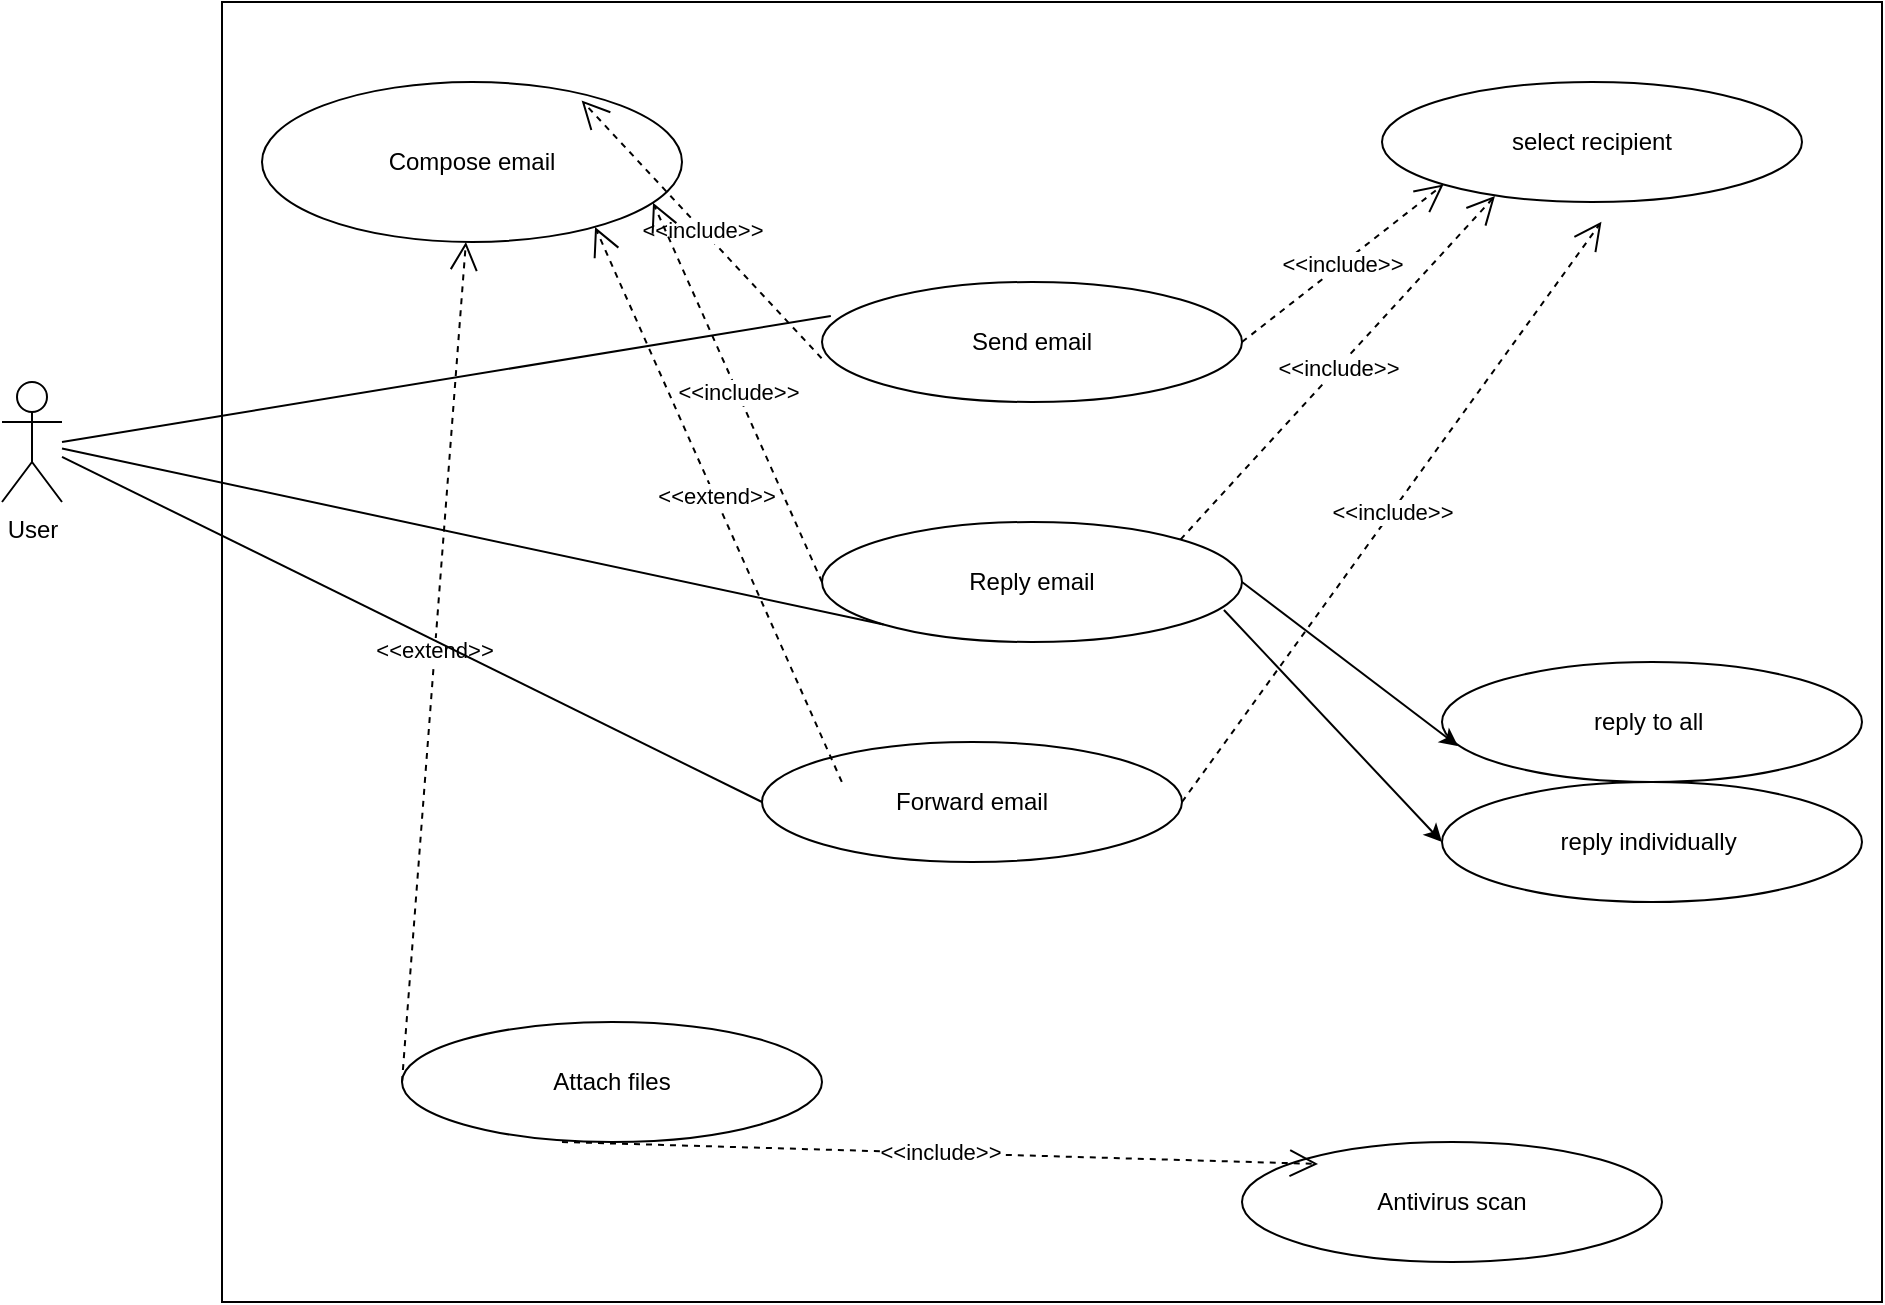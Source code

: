 <mxfile version="28.1.2">
  <diagram name="Page-1" id="Y9HMARYmGWYA54-A5BWU">
    <mxGraphModel dx="1089" dy="964" grid="1" gridSize="10" guides="1" tooltips="1" connect="1" arrows="1" fold="1" page="1" pageScale="1" pageWidth="827" pageHeight="1169" math="0" shadow="0">
      <root>
        <mxCell id="0" />
        <mxCell id="1" parent="0" />
        <mxCell id="s0LiU8m4L1AXI0Rs9ViZ-1" value="" style="rounded=0;whiteSpace=wrap;html=1;direction=south;" vertex="1" parent="1">
          <mxGeometry x="170" y="110" width="830" height="650" as="geometry" />
        </mxCell>
        <mxCell id="s0LiU8m4L1AXI0Rs9ViZ-2" value="User" style="shape=umlActor;verticalLabelPosition=bottom;verticalAlign=top;html=1;outlineConnect=0;" vertex="1" parent="1">
          <mxGeometry x="60" y="300" width="30" height="60" as="geometry" />
        </mxCell>
        <mxCell id="s0LiU8m4L1AXI0Rs9ViZ-3" value="Compose email" style="ellipse;whiteSpace=wrap;html=1;" vertex="1" parent="1">
          <mxGeometry x="190" y="150" width="210" height="80" as="geometry" />
        </mxCell>
        <mxCell id="s0LiU8m4L1AXI0Rs9ViZ-4" value="Send email" style="ellipse;whiteSpace=wrap;html=1;" vertex="1" parent="1">
          <mxGeometry x="470" y="250" width="210" height="60" as="geometry" />
        </mxCell>
        <mxCell id="s0LiU8m4L1AXI0Rs9ViZ-5" value="Reply email" style="ellipse;whiteSpace=wrap;html=1;" vertex="1" parent="1">
          <mxGeometry x="470" y="370" width="210" height="60" as="geometry" />
        </mxCell>
        <mxCell id="s0LiU8m4L1AXI0Rs9ViZ-6" value="Forward email" style="ellipse;whiteSpace=wrap;html=1;" vertex="1" parent="1">
          <mxGeometry x="440" y="480" width="210" height="60" as="geometry" />
        </mxCell>
        <mxCell id="s0LiU8m4L1AXI0Rs9ViZ-7" value="Attach files" style="ellipse;whiteSpace=wrap;html=1;" vertex="1" parent="1">
          <mxGeometry x="260" y="620" width="210" height="60" as="geometry" />
        </mxCell>
        <mxCell id="s0LiU8m4L1AXI0Rs9ViZ-9" style="edgeStyle=orthogonalEdgeStyle;rounded=0;orthogonalLoop=1;jettySize=auto;html=1;exitX=0.5;exitY=1;exitDx=0;exitDy=0;" edge="1" parent="1" source="s0LiU8m4L1AXI0Rs9ViZ-3" target="s0LiU8m4L1AXI0Rs9ViZ-3">
          <mxGeometry relative="1" as="geometry" />
        </mxCell>
        <mxCell id="s0LiU8m4L1AXI0Rs9ViZ-10" value="&amp;lt;&amp;lt;extend&amp;gt;&amp;gt;" style="endArrow=open;endSize=12;dashed=1;html=1;rounded=0;exitX=0;exitY=0.5;exitDx=0;exitDy=0;" edge="1" parent="1" source="s0LiU8m4L1AXI0Rs9ViZ-7" target="s0LiU8m4L1AXI0Rs9ViZ-3">
          <mxGeometry x="0.029" width="160" relative="1" as="geometry">
            <mxPoint x="270" y="510" as="sourcePoint" />
            <mxPoint x="231" y="470" as="targetPoint" />
            <Array as="points" />
            <mxPoint as="offset" />
          </mxGeometry>
        </mxCell>
        <mxCell id="s0LiU8m4L1AXI0Rs9ViZ-11" value="Antivirus scan" style="ellipse;whiteSpace=wrap;html=1;" vertex="1" parent="1">
          <mxGeometry x="680" y="680" width="210" height="60" as="geometry" />
        </mxCell>
        <mxCell id="s0LiU8m4L1AXI0Rs9ViZ-12" value="&amp;lt;&amp;lt;include&amp;gt;&amp;gt;" style="endArrow=open;endSize=12;dashed=1;html=1;rounded=0;entryX=0.181;entryY=0.183;entryDx=0;entryDy=0;entryPerimeter=0;exitX=0.381;exitY=1;exitDx=0;exitDy=0;exitPerimeter=0;" edge="1" parent="1" source="s0LiU8m4L1AXI0Rs9ViZ-7" target="s0LiU8m4L1AXI0Rs9ViZ-11">
          <mxGeometry width="160" relative="1" as="geometry">
            <mxPoint x="460.835" y="726" as="sourcePoint" />
            <mxPoint x="414" y="540" as="targetPoint" />
          </mxGeometry>
        </mxCell>
        <mxCell id="s0LiU8m4L1AXI0Rs9ViZ-14" value="&amp;lt;&amp;lt;include&amp;gt;&amp;gt;" style="endArrow=open;endSize=12;dashed=1;html=1;rounded=0;exitX=-0.001;exitY=0.635;exitDx=0;exitDy=0;entryX=0.761;entryY=0.115;entryDx=0;entryDy=0;entryPerimeter=0;exitPerimeter=0;" edge="1" parent="1" source="s0LiU8m4L1AXI0Rs9ViZ-4" target="s0LiU8m4L1AXI0Rs9ViZ-3">
          <mxGeometry width="160" relative="1" as="geometry">
            <mxPoint x="180" y="470" as="sourcePoint" />
            <mxPoint x="340" y="470" as="targetPoint" />
          </mxGeometry>
        </mxCell>
        <mxCell id="s0LiU8m4L1AXI0Rs9ViZ-22" value="" style="endArrow=none;html=1;rounded=0;entryX=0;entryY=0.5;entryDx=0;entryDy=0;" edge="1" parent="1" source="s0LiU8m4L1AXI0Rs9ViZ-2" target="s0LiU8m4L1AXI0Rs9ViZ-6">
          <mxGeometry width="50" height="50" relative="1" as="geometry">
            <mxPoint x="150" y="460" as="sourcePoint" />
            <mxPoint x="200" y="410" as="targetPoint" />
          </mxGeometry>
        </mxCell>
        <mxCell id="s0LiU8m4L1AXI0Rs9ViZ-23" value="select recipient" style="ellipse;whiteSpace=wrap;html=1;" vertex="1" parent="1">
          <mxGeometry x="750" y="150" width="210" height="60" as="geometry" />
        </mxCell>
        <mxCell id="s0LiU8m4L1AXI0Rs9ViZ-25" value="reply individually&amp;nbsp;" style="ellipse;whiteSpace=wrap;html=1;" vertex="1" parent="1">
          <mxGeometry x="780" y="500" width="210" height="60" as="geometry" />
        </mxCell>
        <mxCell id="s0LiU8m4L1AXI0Rs9ViZ-26" value="reply to all&amp;nbsp;" style="ellipse;whiteSpace=wrap;html=1;" vertex="1" parent="1">
          <mxGeometry x="780" y="440" width="210" height="60" as="geometry" />
        </mxCell>
        <mxCell id="s0LiU8m4L1AXI0Rs9ViZ-27" value="" style="endArrow=classic;html=1;rounded=0;entryX=0.038;entryY=0.7;entryDx=0;entryDy=0;entryPerimeter=0;exitX=1;exitY=0.5;exitDx=0;exitDy=0;" edge="1" parent="1" source="s0LiU8m4L1AXI0Rs9ViZ-5" target="s0LiU8m4L1AXI0Rs9ViZ-26">
          <mxGeometry width="50" height="50" relative="1" as="geometry">
            <mxPoint x="640" y="335" as="sourcePoint" />
            <mxPoint x="690" y="285" as="targetPoint" />
          </mxGeometry>
        </mxCell>
        <mxCell id="s0LiU8m4L1AXI0Rs9ViZ-28" value="" style="endArrow=classic;html=1;rounded=0;exitX=0.957;exitY=0.733;exitDx=0;exitDy=0;exitPerimeter=0;entryX=0;entryY=0.5;entryDx=0;entryDy=0;" edge="1" parent="1" source="s0LiU8m4L1AXI0Rs9ViZ-5" target="s0LiU8m4L1AXI0Rs9ViZ-25">
          <mxGeometry width="50" height="50" relative="1" as="geometry">
            <mxPoint x="520" y="580" as="sourcePoint" />
            <mxPoint x="570" y="530" as="targetPoint" />
          </mxGeometry>
        </mxCell>
        <mxCell id="s0LiU8m4L1AXI0Rs9ViZ-29" value="&amp;lt;&amp;lt;include&amp;gt;&amp;gt;" style="endArrow=open;endSize=12;dashed=1;html=1;rounded=0;exitX=0;exitY=0.5;exitDx=0;exitDy=0;entryX=0.931;entryY=0.754;entryDx=0;entryDy=0;entryPerimeter=0;" edge="1" parent="1" source="s0LiU8m4L1AXI0Rs9ViZ-5" target="s0LiU8m4L1AXI0Rs9ViZ-3">
          <mxGeometry width="160" relative="1" as="geometry">
            <mxPoint x="420" y="333" as="sourcePoint" />
            <mxPoint x="390" y="290" as="targetPoint" />
          </mxGeometry>
        </mxCell>
        <mxCell id="s0LiU8m4L1AXI0Rs9ViZ-30" value="&amp;lt;&amp;lt;extend&amp;gt;&amp;gt;" style="endArrow=open;endSize=12;dashed=1;html=1;rounded=0;exitX=0.19;exitY=0.333;exitDx=0;exitDy=0;entryX=0.793;entryY=0.907;entryDx=0;entryDy=0;entryPerimeter=0;exitPerimeter=0;" edge="1" parent="1" source="s0LiU8m4L1AXI0Rs9ViZ-6" target="s0LiU8m4L1AXI0Rs9ViZ-3">
          <mxGeometry x="0.029" width="160" relative="1" as="geometry">
            <mxPoint x="310" y="510" as="sourcePoint" />
            <mxPoint x="351" y="410" as="targetPoint" />
            <Array as="points" />
            <mxPoint as="offset" />
          </mxGeometry>
        </mxCell>
        <mxCell id="s0LiU8m4L1AXI0Rs9ViZ-31" value="&amp;lt;&amp;lt;include&amp;gt;&amp;gt;" style="endArrow=open;endSize=12;dashed=1;html=1;rounded=0;exitX=1;exitY=0.5;exitDx=0;exitDy=0;entryX=0;entryY=1;entryDx=0;entryDy=0;" edge="1" parent="1" source="s0LiU8m4L1AXI0Rs9ViZ-4" target="s0LiU8m4L1AXI0Rs9ViZ-23">
          <mxGeometry width="160" relative="1" as="geometry">
            <mxPoint x="780" y="160" as="sourcePoint" />
            <mxPoint x="680" y="241" as="targetPoint" />
          </mxGeometry>
        </mxCell>
        <mxCell id="s0LiU8m4L1AXI0Rs9ViZ-33" value="&amp;lt;&amp;lt;include&amp;gt;&amp;gt;" style="endArrow=open;endSize=12;dashed=1;html=1;rounded=0;exitX=1;exitY=0;exitDx=0;exitDy=0;entryX=0.269;entryY=0.95;entryDx=0;entryDy=0;entryPerimeter=0;" edge="1" parent="1" source="s0LiU8m4L1AXI0Rs9ViZ-5" target="s0LiU8m4L1AXI0Rs9ViZ-23">
          <mxGeometry width="160" relative="1" as="geometry">
            <mxPoint x="690" y="280" as="sourcePoint" />
            <mxPoint x="801" y="281" as="targetPoint" />
          </mxGeometry>
        </mxCell>
        <mxCell id="s0LiU8m4L1AXI0Rs9ViZ-34" value="" style="endArrow=none;html=1;rounded=0;entryX=0;entryY=1;entryDx=0;entryDy=0;" edge="1" parent="1" source="s0LiU8m4L1AXI0Rs9ViZ-2" target="s0LiU8m4L1AXI0Rs9ViZ-5">
          <mxGeometry width="50" height="50" relative="1" as="geometry">
            <mxPoint x="430" y="500" as="sourcePoint" />
            <mxPoint x="480" y="450" as="targetPoint" />
          </mxGeometry>
        </mxCell>
        <mxCell id="s0LiU8m4L1AXI0Rs9ViZ-35" value="" style="endArrow=none;html=1;rounded=0;entryX=0.021;entryY=0.283;entryDx=0;entryDy=0;entryPerimeter=0;" edge="1" parent="1" target="s0LiU8m4L1AXI0Rs9ViZ-4">
          <mxGeometry width="50" height="50" relative="1" as="geometry">
            <mxPoint x="90" y="330" as="sourcePoint" />
            <mxPoint x="480" y="450" as="targetPoint" />
          </mxGeometry>
        </mxCell>
        <mxCell id="s0LiU8m4L1AXI0Rs9ViZ-36" value="&amp;lt;&amp;lt;include&amp;gt;&amp;gt;" style="endArrow=open;endSize=12;dashed=1;html=1;rounded=0;exitX=1;exitY=0.5;exitDx=0;exitDy=0;entryX=0.169;entryY=0.169;entryDx=0;entryDy=0;entryPerimeter=0;" edge="1" parent="1" source="s0LiU8m4L1AXI0Rs9ViZ-6" target="s0LiU8m4L1AXI0Rs9ViZ-1">
          <mxGeometry width="160" relative="1" as="geometry">
            <mxPoint x="700" y="662" as="sourcePoint" />
            <mxPoint x="856" y="490" as="targetPoint" />
          </mxGeometry>
        </mxCell>
      </root>
    </mxGraphModel>
  </diagram>
</mxfile>
